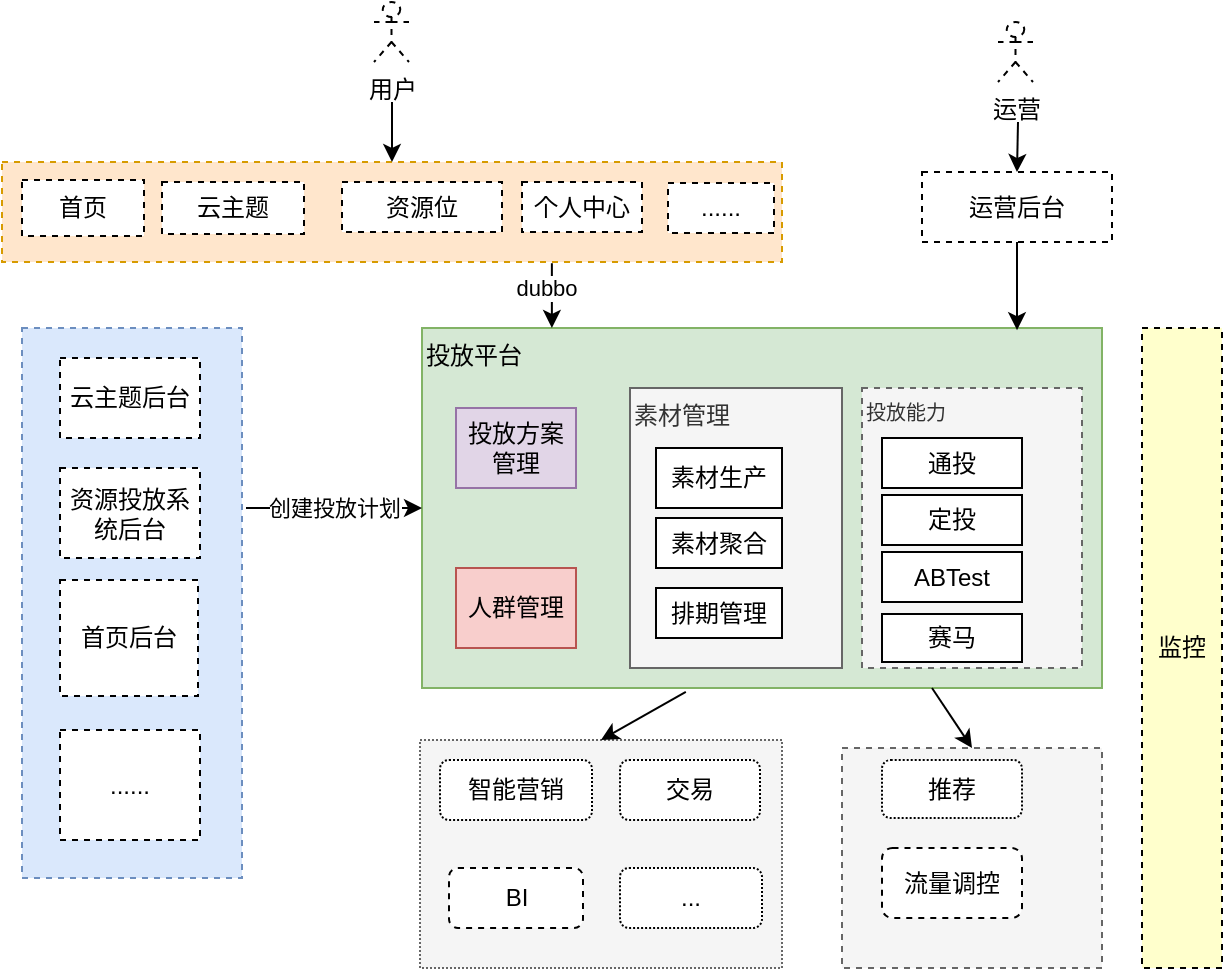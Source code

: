 <mxfile version="13.6.5" type="github"><diagram id="yP1MtyXhHekd8L7kZ_Y-" name="Page-1"><mxGraphModel dx="1395" dy="818" grid="1" gridSize="10" guides="1" tooltips="1" connect="1" arrows="1" fold="1" page="1" pageScale="1" pageWidth="827" pageHeight="1169" math="0" shadow="0"><root><mxCell id="0"/><mxCell id="1" parent="0"/><mxCell id="SAk0w7PRKyOR6Q5ZeCQe-9" value="" style="rounded=0;whiteSpace=wrap;html=1;dashed=1;fillColor=#f5f5f5;strokeColor=#666666;fontColor=#333333;" vertex="1" parent="1"><mxGeometry x="470" y="475" width="130" height="110" as="geometry"/></mxCell><mxCell id="wOw6Tid5QmzaZG2gmArs-5" value="" style="rounded=0;whiteSpace=wrap;html=1;dashed=1;dashPattern=1 1;fillColor=#f5f5f5;strokeColor=#666666;fontColor=#333333;" parent="1" vertex="1"><mxGeometry x="259" y="471" width="181" height="114" as="geometry"/></mxCell><mxCell id="wOw6Tid5QmzaZG2gmArs-6" value="智能营销" style="rounded=1;whiteSpace=wrap;html=1;dashed=1;dashPattern=1 1;" parent="1" vertex="1"><mxGeometry x="269" y="481" width="76" height="30" as="geometry"/></mxCell><mxCell id="wOw6Tid5QmzaZG2gmArs-7" value="交易" style="rounded=1;whiteSpace=wrap;html=1;dashed=1;dashPattern=1 1;" parent="1" vertex="1"><mxGeometry x="359" y="481" width="70" height="30" as="geometry"/></mxCell><mxCell id="wOw6Tid5QmzaZG2gmArs-8" value="推荐" style="rounded=1;whiteSpace=wrap;html=1;dashed=1;dashPattern=1 1;" parent="1" vertex="1"><mxGeometry x="490" y="481" width="70" height="29" as="geometry"/></mxCell><mxCell id="wOw6Tid5QmzaZG2gmArs-9" value="..." style="rounded=1;whiteSpace=wrap;html=1;dashed=1;dashPattern=1 1;" parent="1" vertex="1"><mxGeometry x="359" y="535" width="71" height="30" as="geometry"/></mxCell><mxCell id="wOw6Tid5QmzaZG2gmArs-24" value="投放平台" style="rounded=0;whiteSpace=wrap;html=1;align=left;horizontal=1;verticalAlign=top;fillColor=#d5e8d4;strokeColor=#82b366;" parent="1" vertex="1"><mxGeometry x="260" y="265" width="340" height="180" as="geometry"/></mxCell><mxCell id="SAk0w7PRKyOR6Q5ZeCQe-10" value="BI" style="rounded=1;whiteSpace=wrap;html=1;dashed=1;" vertex="1" parent="1"><mxGeometry x="273.5" y="535" width="67" height="30" as="geometry"/></mxCell><mxCell id="SAk0w7PRKyOR6Q5ZeCQe-11" value="" style="rounded=0;whiteSpace=wrap;html=1;dashed=1;fillColor=#ffe6cc;strokeColor=#d79b00;" vertex="1" parent="1"><mxGeometry x="50" y="182" width="390" height="50" as="geometry"/></mxCell><mxCell id="SAk0w7PRKyOR6Q5ZeCQe-12" value="云主题" style="rounded=0;whiteSpace=wrap;html=1;dashed=1;" vertex="1" parent="1"><mxGeometry x="130" y="192" width="71" height="26" as="geometry"/></mxCell><mxCell id="SAk0w7PRKyOR6Q5ZeCQe-18" value="人群管理" style="rounded=0;whiteSpace=wrap;html=1;fillColor=#f8cecc;strokeColor=#b85450;" vertex="1" parent="1"><mxGeometry x="277" y="385" width="60" height="40" as="geometry"/></mxCell><mxCell id="SAk0w7PRKyOR6Q5ZeCQe-22" value="投放方案管理" style="rounded=0;whiteSpace=wrap;html=1;fillColor=#e1d5e7;strokeColor=#9673a6;" vertex="1" parent="1"><mxGeometry x="277" y="305" width="60" height="40" as="geometry"/></mxCell><mxCell id="SAk0w7PRKyOR6Q5ZeCQe-23" value="&lt;div&gt;&lt;span&gt;&lt;sup&gt;投放能力&lt;/sup&gt;&lt;/span&gt;&lt;/div&gt;" style="rounded=0;whiteSpace=wrap;html=1;fillColor=#f5f5f5;strokeColor=#666666;fontColor=#333333;dashed=1;align=left;horizontal=1;verticalAlign=top;" vertex="1" parent="1"><mxGeometry x="480" y="295" width="110" height="140" as="geometry"/></mxCell><mxCell id="SAk0w7PRKyOR6Q5ZeCQe-24" value="通投" style="rounded=0;whiteSpace=wrap;html=1;" vertex="1" parent="1"><mxGeometry x="490" y="320" width="70" height="25" as="geometry"/></mxCell><mxCell id="SAk0w7PRKyOR6Q5ZeCQe-25" value="定投" style="rounded=0;whiteSpace=wrap;html=1;" vertex="1" parent="1"><mxGeometry x="490" y="348.5" width="70" height="25" as="geometry"/></mxCell><mxCell id="SAk0w7PRKyOR6Q5ZeCQe-26" value="ABTest" style="rounded=0;whiteSpace=wrap;html=1;" vertex="1" parent="1"><mxGeometry x="490" y="377" width="70" height="25" as="geometry"/></mxCell><mxCell id="SAk0w7PRKyOR6Q5ZeCQe-27" value="赛马" style="rounded=0;whiteSpace=wrap;html=1;" vertex="1" parent="1"><mxGeometry x="490" y="408" width="70" height="24" as="geometry"/></mxCell><mxCell id="SAk0w7PRKyOR6Q5ZeCQe-28" value="素材管理" style="rounded=0;whiteSpace=wrap;html=1;fillColor=#f5f5f5;strokeColor=#666666;fontColor=#333333;align=left;horizontal=1;verticalAlign=top;" vertex="1" parent="1"><mxGeometry x="364" y="295" width="106" height="140" as="geometry"/></mxCell><mxCell id="SAk0w7PRKyOR6Q5ZeCQe-29" value="素材生产" style="rounded=0;whiteSpace=wrap;html=1;" vertex="1" parent="1"><mxGeometry x="377" y="325" width="63" height="30" as="geometry"/></mxCell><mxCell id="SAk0w7PRKyOR6Q5ZeCQe-31" value="素材聚合" style="rounded=0;whiteSpace=wrap;html=1;" vertex="1" parent="1"><mxGeometry x="377" y="360" width="63" height="25" as="geometry"/></mxCell><mxCell id="SAk0w7PRKyOR6Q5ZeCQe-32" value="排期管理" style="rounded=0;whiteSpace=wrap;html=1;" vertex="1" parent="1"><mxGeometry x="377" y="395" width="63" height="25" as="geometry"/></mxCell><mxCell id="SAk0w7PRKyOR6Q5ZeCQe-33" value="资源位" style="rounded=0;whiteSpace=wrap;html=1;dashed=1;" vertex="1" parent="1"><mxGeometry x="220" y="192" width="80" height="25" as="geometry"/></mxCell><mxCell id="SAk0w7PRKyOR6Q5ZeCQe-34" value="个人中心" style="rounded=0;whiteSpace=wrap;html=1;dashed=1;" vertex="1" parent="1"><mxGeometry x="310" y="192" width="60" height="25" as="geometry"/></mxCell><mxCell id="SAk0w7PRKyOR6Q5ZeCQe-36" value="运营后台" style="rounded=0;whiteSpace=wrap;html=1;dashed=1;" vertex="1" parent="1"><mxGeometry x="510" y="187" width="95" height="35" as="geometry"/></mxCell><mxCell id="SAk0w7PRKyOR6Q5ZeCQe-37" value="运营" style="shape=umlActor;verticalLabelPosition=bottom;verticalAlign=top;html=1;outlineConnect=0;dashed=1;" vertex="1" parent="1"><mxGeometry x="548" y="112" width="17.5" height="30" as="geometry"/></mxCell><mxCell id="SAk0w7PRKyOR6Q5ZeCQe-39" value="用户" style="shape=umlActor;verticalLabelPosition=bottom;verticalAlign=top;html=1;outlineConnect=0;dashed=1;" vertex="1" parent="1"><mxGeometry x="236" y="102" width="17.5" height="30" as="geometry"/></mxCell><mxCell id="SAk0w7PRKyOR6Q5ZeCQe-40" value="监控" style="rounded=0;whiteSpace=wrap;html=1;dashed=1;fillColor=#FFFFCC;verticalAlign=middle;align=center;" vertex="1" parent="1"><mxGeometry x="620" y="265" width="40" height="320" as="geometry"/></mxCell><mxCell id="SAk0w7PRKyOR6Q5ZeCQe-41" value="" style="endArrow=classic;html=1;entryX=0.5;entryY=0;entryDx=0;entryDy=0;" edge="1" parent="1" target="SAk0w7PRKyOR6Q5ZeCQe-11"><mxGeometry width="50" height="50" relative="1" as="geometry"><mxPoint x="245" y="152" as="sourcePoint"/><mxPoint x="480" y="242" as="targetPoint"/></mxGeometry></mxCell><mxCell id="SAk0w7PRKyOR6Q5ZeCQe-42" value="" style="endArrow=classic;html=1;entryX=0.5;entryY=0;entryDx=0;entryDy=0;" edge="1" parent="1" target="SAk0w7PRKyOR6Q5ZeCQe-36"><mxGeometry width="50" height="50" relative="1" as="geometry"><mxPoint x="558" y="162" as="sourcePoint"/><mxPoint x="260" y="192" as="targetPoint"/></mxGeometry></mxCell><mxCell id="SAk0w7PRKyOR6Q5ZeCQe-43" value="" style="endArrow=classic;html=1;exitX=0.705;exitY=1.013;exitDx=0;exitDy=0;entryX=0.191;entryY=0;entryDx=0;entryDy=0;exitPerimeter=0;entryPerimeter=0;" edge="1" parent="1" source="SAk0w7PRKyOR6Q5ZeCQe-11" target="wOw6Tid5QmzaZG2gmArs-24"><mxGeometry width="50" height="50" relative="1" as="geometry"><mxPoint x="430" y="310" as="sourcePoint"/><mxPoint x="300" y="260" as="targetPoint"/></mxGeometry></mxCell><mxCell id="SAk0w7PRKyOR6Q5ZeCQe-62" value="dubbo" style="edgeLabel;html=1;align=center;verticalAlign=middle;resizable=0;points=[];" vertex="1" connectable="0" parent="SAk0w7PRKyOR6Q5ZeCQe-43"><mxGeometry x="-0.228" y="-3" relative="1" as="geometry"><mxPoint as="offset"/></mxGeometry></mxCell><mxCell id="SAk0w7PRKyOR6Q5ZeCQe-44" value="" style="endArrow=classic;html=1;exitX=0.5;exitY=1;exitDx=0;exitDy=0;entryX=0.875;entryY=0.006;entryDx=0;entryDy=0;entryPerimeter=0;" edge="1" parent="1" source="SAk0w7PRKyOR6Q5ZeCQe-36" target="wOw6Tid5QmzaZG2gmArs-24"><mxGeometry width="50" height="50" relative="1" as="geometry"><mxPoint x="260" y="255" as="sourcePoint"/><mxPoint x="480" y="260" as="targetPoint"/></mxGeometry></mxCell><mxCell id="SAk0w7PRKyOR6Q5ZeCQe-46" value="" style="rounded=0;whiteSpace=wrap;html=1;dashed=1;fillColor=#dae8fc;align=center;strokeColor=#6c8ebf;" vertex="1" parent="1"><mxGeometry x="60" y="265" width="110" height="275" as="geometry"/></mxCell><mxCell id="SAk0w7PRKyOR6Q5ZeCQe-47" value="云主题后台" style="rounded=0;whiteSpace=wrap;html=1;dashed=1;align=center;" vertex="1" parent="1"><mxGeometry x="79" y="280" width="70" height="40" as="geometry"/></mxCell><mxCell id="SAk0w7PRKyOR6Q5ZeCQe-48" value="资源投放系统后台" style="rounded=0;whiteSpace=wrap;html=1;dashed=1;align=center;" vertex="1" parent="1"><mxGeometry x="79" y="335" width="70" height="45" as="geometry"/></mxCell><mxCell id="SAk0w7PRKyOR6Q5ZeCQe-49" value="创建投放计划" style="endArrow=classic;html=1;entryX=0;entryY=0.5;entryDx=0;entryDy=0;" edge="1" parent="1" target="wOw6Tid5QmzaZG2gmArs-24"><mxGeometry width="50" height="50" relative="1" as="geometry"><mxPoint x="172" y="355" as="sourcePoint"/><mxPoint x="480" y="250" as="targetPoint"/></mxGeometry></mxCell><mxCell id="SAk0w7PRKyOR6Q5ZeCQe-50" value="......" style="rounded=0;whiteSpace=wrap;html=1;dashed=1;align=center;" vertex="1" parent="1"><mxGeometry x="79" y="466" width="70" height="55" as="geometry"/></mxCell><mxCell id="SAk0w7PRKyOR6Q5ZeCQe-51" value="" style="endArrow=classic;html=1;exitX=0.388;exitY=1.011;exitDx=0;exitDy=0;exitPerimeter=0;entryX=0.5;entryY=0;entryDx=0;entryDy=0;" edge="1" parent="1" source="wOw6Tid5QmzaZG2gmArs-24" target="wOw6Tid5QmzaZG2gmArs-5"><mxGeometry width="50" height="50" relative="1" as="geometry"><mxPoint x="430" y="330" as="sourcePoint"/><mxPoint x="480" y="280" as="targetPoint"/></mxGeometry></mxCell><mxCell id="SAk0w7PRKyOR6Q5ZeCQe-52" value="" style="endArrow=classic;html=1;exitX=0.75;exitY=1;exitDx=0;exitDy=0;entryX=0.5;entryY=0;entryDx=0;entryDy=0;" edge="1" parent="1" source="wOw6Tid5QmzaZG2gmArs-24" target="SAk0w7PRKyOR6Q5ZeCQe-9"><mxGeometry width="50" height="50" relative="1" as="geometry"><mxPoint x="430" y="330" as="sourcePoint"/><mxPoint x="480" y="280" as="targetPoint"/></mxGeometry></mxCell><mxCell id="SAk0w7PRKyOR6Q5ZeCQe-55" value="流量调控" style="rounded=1;whiteSpace=wrap;html=1;dashed=1;align=center;" vertex="1" parent="1"><mxGeometry x="490" y="525" width="70" height="35" as="geometry"/></mxCell><mxCell id="SAk0w7PRKyOR6Q5ZeCQe-57" value="首页" style="rounded=0;whiteSpace=wrap;html=1;dashed=1;" vertex="1" parent="1"><mxGeometry x="60" y="191" width="61" height="28" as="geometry"/></mxCell><mxCell id="SAk0w7PRKyOR6Q5ZeCQe-60" value="......" style="rounded=0;whiteSpace=wrap;html=1;dashed=1;" vertex="1" parent="1"><mxGeometry x="383" y="192.5" width="53" height="25" as="geometry"/></mxCell><mxCell id="SAk0w7PRKyOR6Q5ZeCQe-64" value="首页后台" style="rounded=0;whiteSpace=wrap;html=1;dashed=1;align=center;" vertex="1" parent="1"><mxGeometry x="79" y="391" width="69" height="58" as="geometry"/></mxCell></root></mxGraphModel></diagram></mxfile>